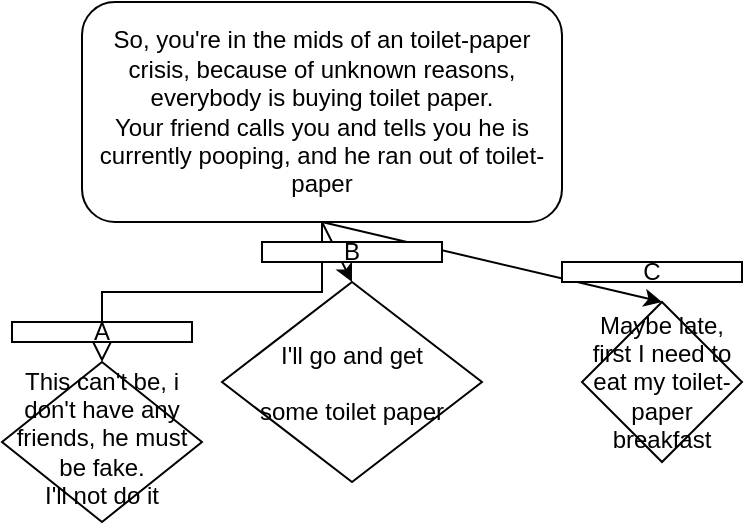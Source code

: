 <mxfile version="12.8.8" type="github">
  <diagram id="C5RBs43oDa-KdzZeNtuy" name="Page-1">
    <mxGraphModel dx="782" dy="456" grid="1" gridSize="10" guides="1" tooltips="1" connect="1" arrows="1" fold="1" page="1" pageScale="1" pageWidth="827" pageHeight="1169" math="0" shadow="0">
      <root>
        <mxCell id="WIyWlLk6GJQsqaUBKTNV-0" />
        <mxCell id="WIyWlLk6GJQsqaUBKTNV-1" parent="WIyWlLk6GJQsqaUBKTNV-0" />
        <mxCell id="WIyWlLk6GJQsqaUBKTNV-2" value="" style="rounded=0;html=1;jettySize=auto;orthogonalLoop=1;fontSize=11;endArrow=block;endFill=0;endSize=8;strokeWidth=1;shadow=0;labelBackgroundColor=none;edgeStyle=orthogonalEdgeStyle;" parent="WIyWlLk6GJQsqaUBKTNV-1" source="WIyWlLk6GJQsqaUBKTNV-3" target="WIyWlLk6GJQsqaUBKTNV-6" edge="1">
          <mxGeometry relative="1" as="geometry" />
        </mxCell>
        <mxCell id="WIyWlLk6GJQsqaUBKTNV-3" value="&lt;div&gt;So, you&#39;re in the mids of an toilet-paper crisis, because of unknown reasons, everybody is buying toilet paper.&lt;/div&gt;&lt;div&gt;Your friend calls you and tells you he is currently pooping, and he ran out of toilet-paper&lt;br&gt;&lt;/div&gt;" style="rounded=1;whiteSpace=wrap;html=1;fontSize=12;glass=0;strokeWidth=1;shadow=0;" parent="WIyWlLk6GJQsqaUBKTNV-1" vertex="1">
          <mxGeometry x="100" y="30" width="240" height="110" as="geometry" />
        </mxCell>
        <mxCell id="WIyWlLk6GJQsqaUBKTNV-6" value="&lt;div&gt;This can&#39;t be, i don&#39;t have any friends, he must be fake.&lt;/div&gt;&lt;div&gt;I&#39;ll not do it&lt;br&gt;&lt;/div&gt;" style="rhombus;whiteSpace=wrap;html=1;shadow=0;fontFamily=Helvetica;fontSize=12;align=center;strokeWidth=1;spacing=6;spacingTop=-4;" parent="WIyWlLk6GJQsqaUBKTNV-1" vertex="1">
          <mxGeometry x="60" y="210" width="100" height="80" as="geometry" />
        </mxCell>
        <mxCell id="DXvKR9q9DZ6FCqQK_uz2-0" value="I&#39;ll go and get &#xa;&#xa;some toilet paper" style="rhombus;" vertex="1" parent="WIyWlLk6GJQsqaUBKTNV-1">
          <mxGeometry x="170" y="170" width="130" height="100" as="geometry" />
        </mxCell>
        <mxCell id="DXvKR9q9DZ6FCqQK_uz2-1" value="Maybe late, first I need to eat my toilet-paper breakfast" style="rhombus;whiteSpace=wrap;html=1;" vertex="1" parent="WIyWlLk6GJQsqaUBKTNV-1">
          <mxGeometry x="350" y="180" width="80" height="80" as="geometry" />
        </mxCell>
        <mxCell id="DXvKR9q9DZ6FCqQK_uz2-3" value="" style="endArrow=classic;html=1;exitX=0.5;exitY=1;exitDx=0;exitDy=0;entryX=0.5;entryY=0;entryDx=0;entryDy=0;" edge="1" parent="WIyWlLk6GJQsqaUBKTNV-1" source="WIyWlLk6GJQsqaUBKTNV-3" target="DXvKR9q9DZ6FCqQK_uz2-0">
          <mxGeometry width="50" height="50" relative="1" as="geometry">
            <mxPoint x="150" y="310" as="sourcePoint" />
            <mxPoint x="200" y="260" as="targetPoint" />
          </mxGeometry>
        </mxCell>
        <mxCell id="DXvKR9q9DZ6FCqQK_uz2-4" value="" style="endArrow=classic;html=1;exitX=0.5;exitY=1;exitDx=0;exitDy=0;entryX=0.5;entryY=0;entryDx=0;entryDy=0;" edge="1" parent="WIyWlLk6GJQsqaUBKTNV-1" source="WIyWlLk6GJQsqaUBKTNV-3" target="DXvKR9q9DZ6FCqQK_uz2-1">
          <mxGeometry width="50" height="50" relative="1" as="geometry">
            <mxPoint x="150" y="310" as="sourcePoint" />
            <mxPoint x="200" y="260" as="targetPoint" />
          </mxGeometry>
        </mxCell>
        <mxCell id="DXvKR9q9DZ6FCqQK_uz2-5" value="A" style="rounded=0;whiteSpace=wrap;html=1;" vertex="1" parent="WIyWlLk6GJQsqaUBKTNV-1">
          <mxGeometry x="65" y="190" width="90" height="10" as="geometry" />
        </mxCell>
        <mxCell id="DXvKR9q9DZ6FCqQK_uz2-6" value="B" style="rounded=0;whiteSpace=wrap;html=1;" vertex="1" parent="WIyWlLk6GJQsqaUBKTNV-1">
          <mxGeometry x="190" y="150" width="90" height="10" as="geometry" />
        </mxCell>
        <mxCell id="DXvKR9q9DZ6FCqQK_uz2-7" value="C" style="rounded=0;whiteSpace=wrap;html=1;" vertex="1" parent="WIyWlLk6GJQsqaUBKTNV-1">
          <mxGeometry x="340" y="160" width="90" height="10" as="geometry" />
        </mxCell>
      </root>
    </mxGraphModel>
  </diagram>
</mxfile>
